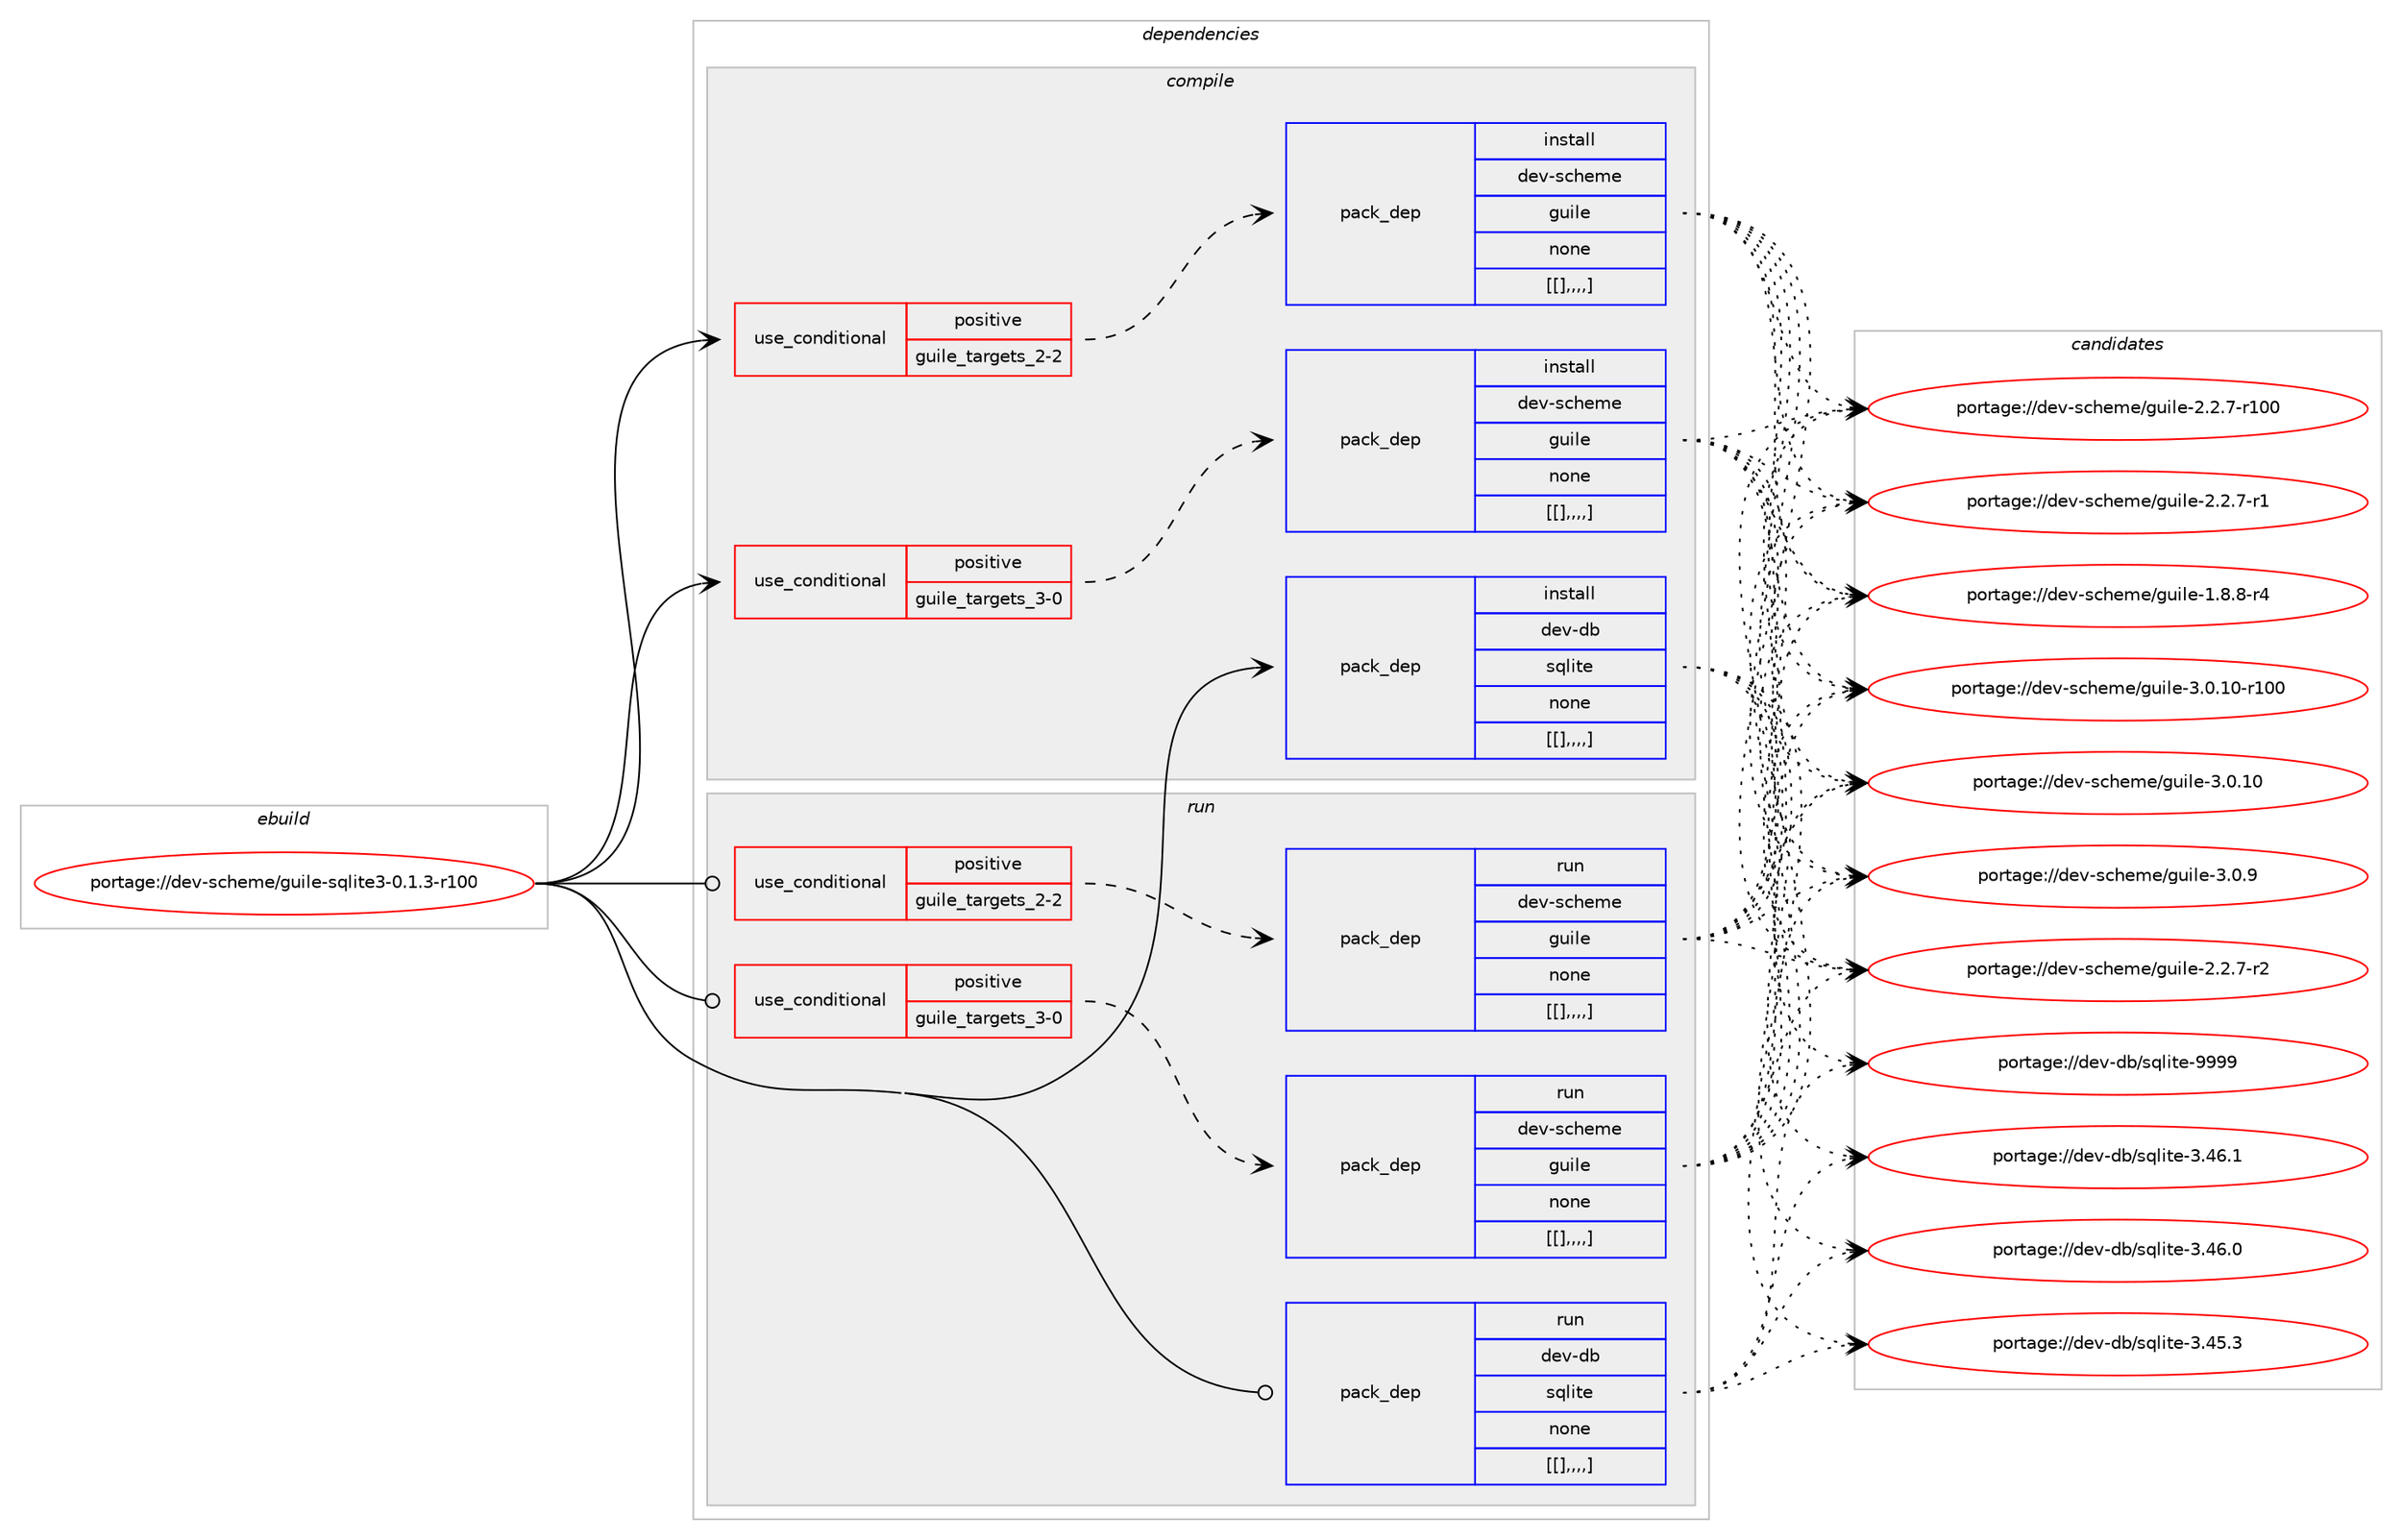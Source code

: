 digraph prolog {

# *************
# Graph options
# *************

newrank=true;
concentrate=true;
compound=true;
graph [rankdir=LR,fontname=Helvetica,fontsize=10,ranksep=1.5];#, ranksep=2.5, nodesep=0.2];
edge  [arrowhead=vee];
node  [fontname=Helvetica,fontsize=10];

# **********
# The ebuild
# **********

subgraph cluster_leftcol {
color=gray;
label=<<i>ebuild</i>>;
id [label="portage://dev-scheme/guile-sqlite3-0.1.3-r100", color=red, width=4, href="../dev-scheme/guile-sqlite3-0.1.3-r100.svg"];
}

# ****************
# The dependencies
# ****************

subgraph cluster_midcol {
color=gray;
label=<<i>dependencies</i>>;
subgraph cluster_compile {
fillcolor="#eeeeee";
style=filled;
label=<<i>compile</i>>;
subgraph cond61514 {
dependency213666 [label=<<TABLE BORDER="0" CELLBORDER="1" CELLSPACING="0" CELLPADDING="4"><TR><TD ROWSPAN="3" CELLPADDING="10">use_conditional</TD></TR><TR><TD>positive</TD></TR><TR><TD>guile_targets_2-2</TD></TR></TABLE>>, shape=none, color=red];
subgraph pack150765 {
dependency213667 [label=<<TABLE BORDER="0" CELLBORDER="1" CELLSPACING="0" CELLPADDING="4" WIDTH="220"><TR><TD ROWSPAN="6" CELLPADDING="30">pack_dep</TD></TR><TR><TD WIDTH="110">install</TD></TR><TR><TD>dev-scheme</TD></TR><TR><TD>guile</TD></TR><TR><TD>none</TD></TR><TR><TD>[[],,,,]</TD></TR></TABLE>>, shape=none, color=blue];
}
dependency213666:e -> dependency213667:w [weight=20,style="dashed",arrowhead="vee"];
}
id:e -> dependency213666:w [weight=20,style="solid",arrowhead="vee"];
subgraph cond61515 {
dependency213668 [label=<<TABLE BORDER="0" CELLBORDER="1" CELLSPACING="0" CELLPADDING="4"><TR><TD ROWSPAN="3" CELLPADDING="10">use_conditional</TD></TR><TR><TD>positive</TD></TR><TR><TD>guile_targets_3-0</TD></TR></TABLE>>, shape=none, color=red];
subgraph pack150766 {
dependency213669 [label=<<TABLE BORDER="0" CELLBORDER="1" CELLSPACING="0" CELLPADDING="4" WIDTH="220"><TR><TD ROWSPAN="6" CELLPADDING="30">pack_dep</TD></TR><TR><TD WIDTH="110">install</TD></TR><TR><TD>dev-scheme</TD></TR><TR><TD>guile</TD></TR><TR><TD>none</TD></TR><TR><TD>[[],,,,]</TD></TR></TABLE>>, shape=none, color=blue];
}
dependency213668:e -> dependency213669:w [weight=20,style="dashed",arrowhead="vee"];
}
id:e -> dependency213668:w [weight=20,style="solid",arrowhead="vee"];
subgraph pack150767 {
dependency213670 [label=<<TABLE BORDER="0" CELLBORDER="1" CELLSPACING="0" CELLPADDING="4" WIDTH="220"><TR><TD ROWSPAN="6" CELLPADDING="30">pack_dep</TD></TR><TR><TD WIDTH="110">install</TD></TR><TR><TD>dev-db</TD></TR><TR><TD>sqlite</TD></TR><TR><TD>none</TD></TR><TR><TD>[[],,,,]</TD></TR></TABLE>>, shape=none, color=blue];
}
id:e -> dependency213670:w [weight=20,style="solid",arrowhead="vee"];
}
subgraph cluster_compileandrun {
fillcolor="#eeeeee";
style=filled;
label=<<i>compile and run</i>>;
}
subgraph cluster_run {
fillcolor="#eeeeee";
style=filled;
label=<<i>run</i>>;
subgraph cond61516 {
dependency213671 [label=<<TABLE BORDER="0" CELLBORDER="1" CELLSPACING="0" CELLPADDING="4"><TR><TD ROWSPAN="3" CELLPADDING="10">use_conditional</TD></TR><TR><TD>positive</TD></TR><TR><TD>guile_targets_2-2</TD></TR></TABLE>>, shape=none, color=red];
subgraph pack150768 {
dependency213672 [label=<<TABLE BORDER="0" CELLBORDER="1" CELLSPACING="0" CELLPADDING="4" WIDTH="220"><TR><TD ROWSPAN="6" CELLPADDING="30">pack_dep</TD></TR><TR><TD WIDTH="110">run</TD></TR><TR><TD>dev-scheme</TD></TR><TR><TD>guile</TD></TR><TR><TD>none</TD></TR><TR><TD>[[],,,,]</TD></TR></TABLE>>, shape=none, color=blue];
}
dependency213671:e -> dependency213672:w [weight=20,style="dashed",arrowhead="vee"];
}
id:e -> dependency213671:w [weight=20,style="solid",arrowhead="odot"];
subgraph cond61517 {
dependency213673 [label=<<TABLE BORDER="0" CELLBORDER="1" CELLSPACING="0" CELLPADDING="4"><TR><TD ROWSPAN="3" CELLPADDING="10">use_conditional</TD></TR><TR><TD>positive</TD></TR><TR><TD>guile_targets_3-0</TD></TR></TABLE>>, shape=none, color=red];
subgraph pack150769 {
dependency213674 [label=<<TABLE BORDER="0" CELLBORDER="1" CELLSPACING="0" CELLPADDING="4" WIDTH="220"><TR><TD ROWSPAN="6" CELLPADDING="30">pack_dep</TD></TR><TR><TD WIDTH="110">run</TD></TR><TR><TD>dev-scheme</TD></TR><TR><TD>guile</TD></TR><TR><TD>none</TD></TR><TR><TD>[[],,,,]</TD></TR></TABLE>>, shape=none, color=blue];
}
dependency213673:e -> dependency213674:w [weight=20,style="dashed",arrowhead="vee"];
}
id:e -> dependency213673:w [weight=20,style="solid",arrowhead="odot"];
subgraph pack150770 {
dependency213675 [label=<<TABLE BORDER="0" CELLBORDER="1" CELLSPACING="0" CELLPADDING="4" WIDTH="220"><TR><TD ROWSPAN="6" CELLPADDING="30">pack_dep</TD></TR><TR><TD WIDTH="110">run</TD></TR><TR><TD>dev-db</TD></TR><TR><TD>sqlite</TD></TR><TR><TD>none</TD></TR><TR><TD>[[],,,,]</TD></TR></TABLE>>, shape=none, color=blue];
}
id:e -> dependency213675:w [weight=20,style="solid",arrowhead="odot"];
}
}

# **************
# The candidates
# **************

subgraph cluster_choices {
rank=same;
color=gray;
label=<<i>candidates</i>>;

subgraph choice150765 {
color=black;
nodesep=1;
choice1001011184511599104101109101471031171051081014551464846494845114494848 [label="portage://dev-scheme/guile-3.0.10-r100", color=red, width=4,href="../dev-scheme/guile-3.0.10-r100.svg"];
choice10010111845115991041011091014710311710510810145514648464948 [label="portage://dev-scheme/guile-3.0.10", color=red, width=4,href="../dev-scheme/guile-3.0.10.svg"];
choice100101118451159910410110910147103117105108101455146484657 [label="portage://dev-scheme/guile-3.0.9", color=red, width=4,href="../dev-scheme/guile-3.0.9.svg"];
choice1001011184511599104101109101471031171051081014550465046554511450 [label="portage://dev-scheme/guile-2.2.7-r2", color=red, width=4,href="../dev-scheme/guile-2.2.7-r2.svg"];
choice10010111845115991041011091014710311710510810145504650465545114494848 [label="portage://dev-scheme/guile-2.2.7-r100", color=red, width=4,href="../dev-scheme/guile-2.2.7-r100.svg"];
choice1001011184511599104101109101471031171051081014550465046554511449 [label="portage://dev-scheme/guile-2.2.7-r1", color=red, width=4,href="../dev-scheme/guile-2.2.7-r1.svg"];
choice1001011184511599104101109101471031171051081014549465646564511452 [label="portage://dev-scheme/guile-1.8.8-r4", color=red, width=4,href="../dev-scheme/guile-1.8.8-r4.svg"];
dependency213667:e -> choice1001011184511599104101109101471031171051081014551464846494845114494848:w [style=dotted,weight="100"];
dependency213667:e -> choice10010111845115991041011091014710311710510810145514648464948:w [style=dotted,weight="100"];
dependency213667:e -> choice100101118451159910410110910147103117105108101455146484657:w [style=dotted,weight="100"];
dependency213667:e -> choice1001011184511599104101109101471031171051081014550465046554511450:w [style=dotted,weight="100"];
dependency213667:e -> choice10010111845115991041011091014710311710510810145504650465545114494848:w [style=dotted,weight="100"];
dependency213667:e -> choice1001011184511599104101109101471031171051081014550465046554511449:w [style=dotted,weight="100"];
dependency213667:e -> choice1001011184511599104101109101471031171051081014549465646564511452:w [style=dotted,weight="100"];
}
subgraph choice150766 {
color=black;
nodesep=1;
choice1001011184511599104101109101471031171051081014551464846494845114494848 [label="portage://dev-scheme/guile-3.0.10-r100", color=red, width=4,href="../dev-scheme/guile-3.0.10-r100.svg"];
choice10010111845115991041011091014710311710510810145514648464948 [label="portage://dev-scheme/guile-3.0.10", color=red, width=4,href="../dev-scheme/guile-3.0.10.svg"];
choice100101118451159910410110910147103117105108101455146484657 [label="portage://dev-scheme/guile-3.0.9", color=red, width=4,href="../dev-scheme/guile-3.0.9.svg"];
choice1001011184511599104101109101471031171051081014550465046554511450 [label="portage://dev-scheme/guile-2.2.7-r2", color=red, width=4,href="../dev-scheme/guile-2.2.7-r2.svg"];
choice10010111845115991041011091014710311710510810145504650465545114494848 [label="portage://dev-scheme/guile-2.2.7-r100", color=red, width=4,href="../dev-scheme/guile-2.2.7-r100.svg"];
choice1001011184511599104101109101471031171051081014550465046554511449 [label="portage://dev-scheme/guile-2.2.7-r1", color=red, width=4,href="../dev-scheme/guile-2.2.7-r1.svg"];
choice1001011184511599104101109101471031171051081014549465646564511452 [label="portage://dev-scheme/guile-1.8.8-r4", color=red, width=4,href="../dev-scheme/guile-1.8.8-r4.svg"];
dependency213669:e -> choice1001011184511599104101109101471031171051081014551464846494845114494848:w [style=dotted,weight="100"];
dependency213669:e -> choice10010111845115991041011091014710311710510810145514648464948:w [style=dotted,weight="100"];
dependency213669:e -> choice100101118451159910410110910147103117105108101455146484657:w [style=dotted,weight="100"];
dependency213669:e -> choice1001011184511599104101109101471031171051081014550465046554511450:w [style=dotted,weight="100"];
dependency213669:e -> choice10010111845115991041011091014710311710510810145504650465545114494848:w [style=dotted,weight="100"];
dependency213669:e -> choice1001011184511599104101109101471031171051081014550465046554511449:w [style=dotted,weight="100"];
dependency213669:e -> choice1001011184511599104101109101471031171051081014549465646564511452:w [style=dotted,weight="100"];
}
subgraph choice150767 {
color=black;
nodesep=1;
choice1001011184510098471151131081051161014557575757 [label="portage://dev-db/sqlite-9999", color=red, width=4,href="../dev-db/sqlite-9999.svg"];
choice10010111845100984711511310810511610145514652544649 [label="portage://dev-db/sqlite-3.46.1", color=red, width=4,href="../dev-db/sqlite-3.46.1.svg"];
choice10010111845100984711511310810511610145514652544648 [label="portage://dev-db/sqlite-3.46.0", color=red, width=4,href="../dev-db/sqlite-3.46.0.svg"];
choice10010111845100984711511310810511610145514652534651 [label="portage://dev-db/sqlite-3.45.3", color=red, width=4,href="../dev-db/sqlite-3.45.3.svg"];
dependency213670:e -> choice1001011184510098471151131081051161014557575757:w [style=dotted,weight="100"];
dependency213670:e -> choice10010111845100984711511310810511610145514652544649:w [style=dotted,weight="100"];
dependency213670:e -> choice10010111845100984711511310810511610145514652544648:w [style=dotted,weight="100"];
dependency213670:e -> choice10010111845100984711511310810511610145514652534651:w [style=dotted,weight="100"];
}
subgraph choice150768 {
color=black;
nodesep=1;
choice1001011184511599104101109101471031171051081014551464846494845114494848 [label="portage://dev-scheme/guile-3.0.10-r100", color=red, width=4,href="../dev-scheme/guile-3.0.10-r100.svg"];
choice10010111845115991041011091014710311710510810145514648464948 [label="portage://dev-scheme/guile-3.0.10", color=red, width=4,href="../dev-scheme/guile-3.0.10.svg"];
choice100101118451159910410110910147103117105108101455146484657 [label="portage://dev-scheme/guile-3.0.9", color=red, width=4,href="../dev-scheme/guile-3.0.9.svg"];
choice1001011184511599104101109101471031171051081014550465046554511450 [label="portage://dev-scheme/guile-2.2.7-r2", color=red, width=4,href="../dev-scheme/guile-2.2.7-r2.svg"];
choice10010111845115991041011091014710311710510810145504650465545114494848 [label="portage://dev-scheme/guile-2.2.7-r100", color=red, width=4,href="../dev-scheme/guile-2.2.7-r100.svg"];
choice1001011184511599104101109101471031171051081014550465046554511449 [label="portage://dev-scheme/guile-2.2.7-r1", color=red, width=4,href="../dev-scheme/guile-2.2.7-r1.svg"];
choice1001011184511599104101109101471031171051081014549465646564511452 [label="portage://dev-scheme/guile-1.8.8-r4", color=red, width=4,href="../dev-scheme/guile-1.8.8-r4.svg"];
dependency213672:e -> choice1001011184511599104101109101471031171051081014551464846494845114494848:w [style=dotted,weight="100"];
dependency213672:e -> choice10010111845115991041011091014710311710510810145514648464948:w [style=dotted,weight="100"];
dependency213672:e -> choice100101118451159910410110910147103117105108101455146484657:w [style=dotted,weight="100"];
dependency213672:e -> choice1001011184511599104101109101471031171051081014550465046554511450:w [style=dotted,weight="100"];
dependency213672:e -> choice10010111845115991041011091014710311710510810145504650465545114494848:w [style=dotted,weight="100"];
dependency213672:e -> choice1001011184511599104101109101471031171051081014550465046554511449:w [style=dotted,weight="100"];
dependency213672:e -> choice1001011184511599104101109101471031171051081014549465646564511452:w [style=dotted,weight="100"];
}
subgraph choice150769 {
color=black;
nodesep=1;
choice1001011184511599104101109101471031171051081014551464846494845114494848 [label="portage://dev-scheme/guile-3.0.10-r100", color=red, width=4,href="../dev-scheme/guile-3.0.10-r100.svg"];
choice10010111845115991041011091014710311710510810145514648464948 [label="portage://dev-scheme/guile-3.0.10", color=red, width=4,href="../dev-scheme/guile-3.0.10.svg"];
choice100101118451159910410110910147103117105108101455146484657 [label="portage://dev-scheme/guile-3.0.9", color=red, width=4,href="../dev-scheme/guile-3.0.9.svg"];
choice1001011184511599104101109101471031171051081014550465046554511450 [label="portage://dev-scheme/guile-2.2.7-r2", color=red, width=4,href="../dev-scheme/guile-2.2.7-r2.svg"];
choice10010111845115991041011091014710311710510810145504650465545114494848 [label="portage://dev-scheme/guile-2.2.7-r100", color=red, width=4,href="../dev-scheme/guile-2.2.7-r100.svg"];
choice1001011184511599104101109101471031171051081014550465046554511449 [label="portage://dev-scheme/guile-2.2.7-r1", color=red, width=4,href="../dev-scheme/guile-2.2.7-r1.svg"];
choice1001011184511599104101109101471031171051081014549465646564511452 [label="portage://dev-scheme/guile-1.8.8-r4", color=red, width=4,href="../dev-scheme/guile-1.8.8-r4.svg"];
dependency213674:e -> choice1001011184511599104101109101471031171051081014551464846494845114494848:w [style=dotted,weight="100"];
dependency213674:e -> choice10010111845115991041011091014710311710510810145514648464948:w [style=dotted,weight="100"];
dependency213674:e -> choice100101118451159910410110910147103117105108101455146484657:w [style=dotted,weight="100"];
dependency213674:e -> choice1001011184511599104101109101471031171051081014550465046554511450:w [style=dotted,weight="100"];
dependency213674:e -> choice10010111845115991041011091014710311710510810145504650465545114494848:w [style=dotted,weight="100"];
dependency213674:e -> choice1001011184511599104101109101471031171051081014550465046554511449:w [style=dotted,weight="100"];
dependency213674:e -> choice1001011184511599104101109101471031171051081014549465646564511452:w [style=dotted,weight="100"];
}
subgraph choice150770 {
color=black;
nodesep=1;
choice1001011184510098471151131081051161014557575757 [label="portage://dev-db/sqlite-9999", color=red, width=4,href="../dev-db/sqlite-9999.svg"];
choice10010111845100984711511310810511610145514652544649 [label="portage://dev-db/sqlite-3.46.1", color=red, width=4,href="../dev-db/sqlite-3.46.1.svg"];
choice10010111845100984711511310810511610145514652544648 [label="portage://dev-db/sqlite-3.46.0", color=red, width=4,href="../dev-db/sqlite-3.46.0.svg"];
choice10010111845100984711511310810511610145514652534651 [label="portage://dev-db/sqlite-3.45.3", color=red, width=4,href="../dev-db/sqlite-3.45.3.svg"];
dependency213675:e -> choice1001011184510098471151131081051161014557575757:w [style=dotted,weight="100"];
dependency213675:e -> choice10010111845100984711511310810511610145514652544649:w [style=dotted,weight="100"];
dependency213675:e -> choice10010111845100984711511310810511610145514652544648:w [style=dotted,weight="100"];
dependency213675:e -> choice10010111845100984711511310810511610145514652534651:w [style=dotted,weight="100"];
}
}

}
